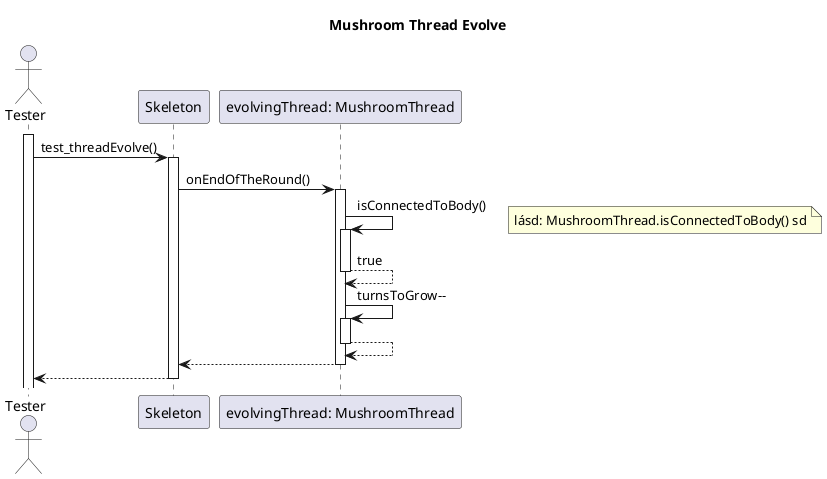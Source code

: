 @startuml Mushroom Thread Evolve

title Mushroom Thread Evolve

actor "Tester" as tester
participant "Skeleton" as skeleton

participant "evolvingThread: MushroomThread" as emt

activate tester
tester -> skeleton: test_threadEvolve()
activate skeleton

skeleton -> emt: onEndOfTheRound()
activate emt

emt -> emt: isConnectedToBody()
activate emt
note right: lásd: MushroomThread.isConnectedToBody() sd 
emt --> emt: true
deactivate emt

emt -> emt: turnsToGrow--
activate emt
emt --> emt
deactivate emt

emt --> skeleton
deactivate emt

skeleton --> tester
deactivate skeleton

@enduml